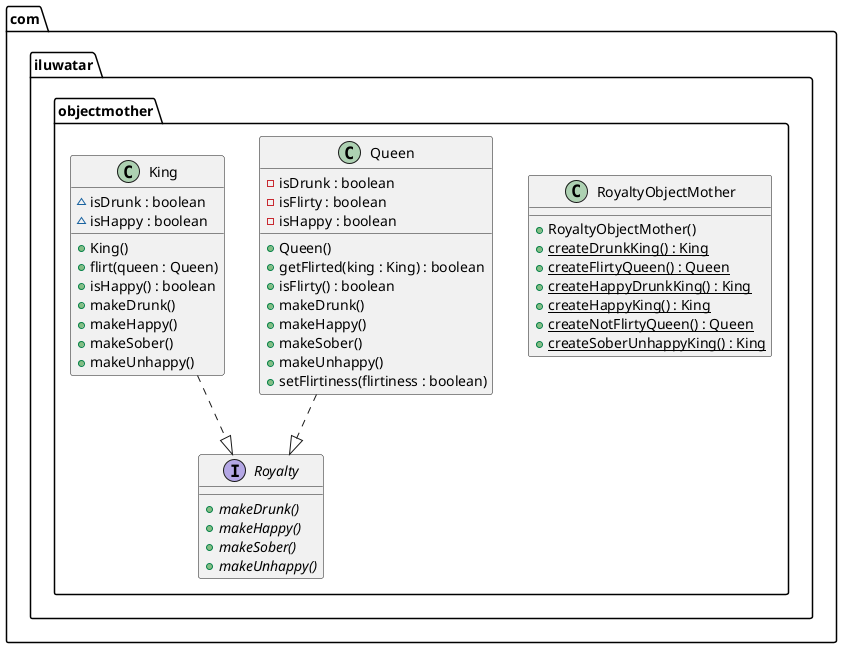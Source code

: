 @startuml
package com.iluwatar.objectmother {
  class RoyaltyObjectMother {
    + RoyaltyObjectMother()
    + createDrunkKing() : King {static}
    + createFlirtyQueen() : Queen {static}
    + createHappyDrunkKing() : King {static}
    + createHappyKing() : King {static}
    + createNotFlirtyQueen() : Queen {static}
    + createSoberUnhappyKing() : King {static}
  }
  class Queen {
    - isDrunk : boolean
    - isFlirty : boolean
    - isHappy : boolean
    + Queen()
    + getFlirted(king : King) : boolean
    + isFlirty() : boolean
    + makeDrunk()
    + makeHappy()
    + makeSober()
    + makeUnhappy()
    + setFlirtiness(flirtiness : boolean)
  }
  interface Royalty {
    + makeDrunk() {abstract}
    + makeHappy() {abstract}
    + makeSober() {abstract}
    + makeUnhappy() {abstract}
  }
  class King {
    ~ isDrunk : boolean
    ~ isHappy : boolean
    + King()
    + flirt(queen : Queen)
    + isHappy() : boolean
    + makeDrunk()
    + makeHappy()
    + makeSober()
    + makeUnhappy()
  }
}
Queen ..|> Royalty 
King ..|> Royalty 
@enduml